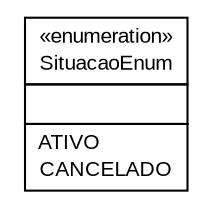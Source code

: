 #!/usr/local/bin/dot
#
# Class diagram 
# Generated by UMLGraph version R5_6 (http://www.umlgraph.org/)
#

digraph G {
	edge [fontname="arial",fontsize=10,labelfontname="arial",labelfontsize=10];
	node [fontname="arial",fontsize=10,shape=plaintext];
	nodesep=0.25;
	ranksep=0.5;
	// br.gov.to.sefaz.persistence.enums.SituacaoEnum
	c49 [label=<<table title="br.gov.to.sefaz.persistence.enums.SituacaoEnum" border="0" cellborder="1" cellspacing="0" cellpadding="2" port="p" href="./SituacaoEnum.html">
		<tr><td><table border="0" cellspacing="0" cellpadding="1">
<tr><td align="center" balign="center"> &#171;enumeration&#187; </td></tr>
<tr><td align="center" balign="center"> SituacaoEnum </td></tr>
		</table></td></tr>
		<tr><td><table border="0" cellspacing="0" cellpadding="1">
<tr><td align="left" balign="left">  </td></tr>
		</table></td></tr>
		<tr><td><table border="0" cellspacing="0" cellpadding="1">
<tr><td align="left" balign="left"> ATIVO </td></tr>
<tr><td align="left" balign="left"> CANCELADO </td></tr>
		</table></td></tr>
		</table>>, URL="./SituacaoEnum.html", fontname="arial", fontcolor="black", fontsize=10.0];
}

